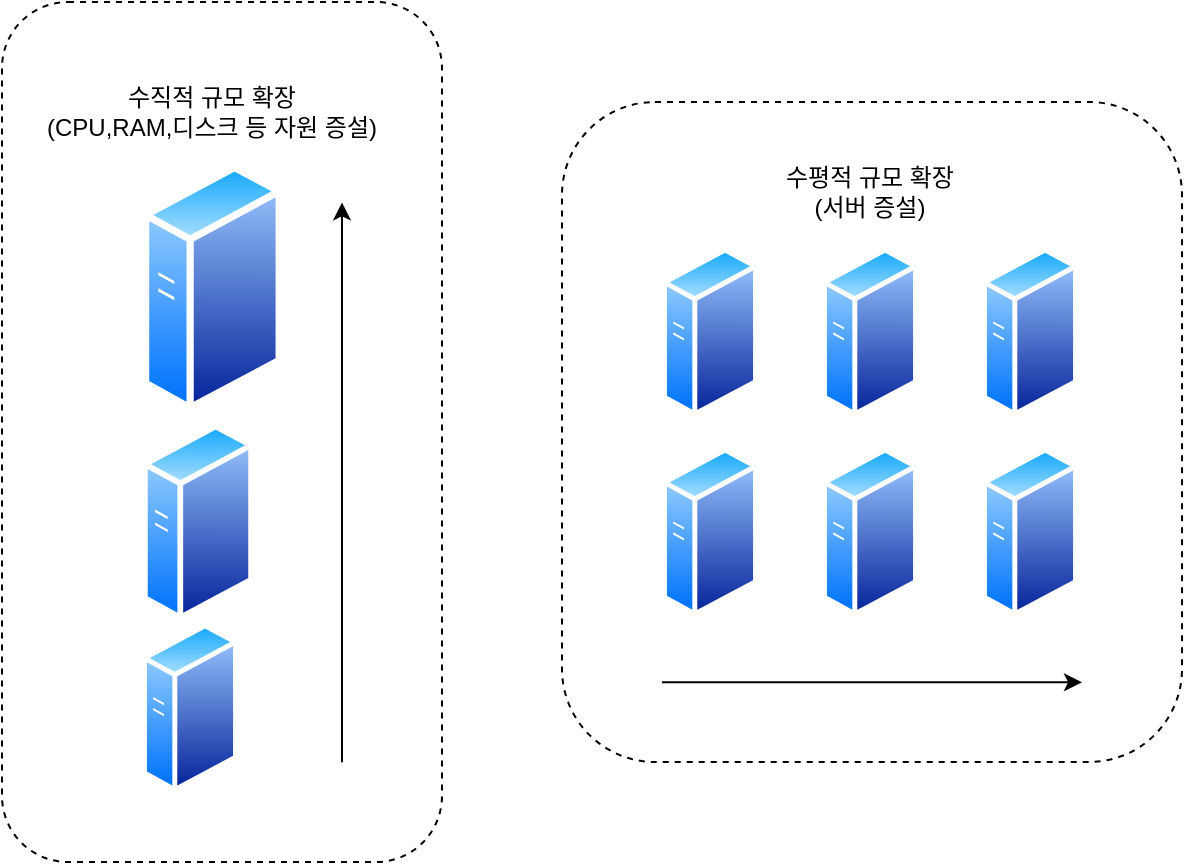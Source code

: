 <mxfile version="26.0.11">
  <diagram name="페이지-1" id="ehOCYG6xozT-G77v_sDz">
    <mxGraphModel dx="1434" dy="772" grid="1" gridSize="10" guides="1" tooltips="1" connect="1" arrows="1" fold="1" page="1" pageScale="1" pageWidth="827" pageHeight="1169" math="0" shadow="0">
      <root>
        <mxCell id="0" />
        <mxCell id="1" parent="0" />
        <mxCell id="lkDHEoTyCImBmx_JQBj4-23" value="" style="rounded=1;whiteSpace=wrap;html=1;dashed=1;" vertex="1" parent="1">
          <mxGeometry x="430" y="70" width="310" height="330" as="geometry" />
        </mxCell>
        <mxCell id="lkDHEoTyCImBmx_JQBj4-1" value="" style="rounded=1;whiteSpace=wrap;html=1;dashed=1;" vertex="1" parent="1">
          <mxGeometry x="150" y="20" width="220" height="430" as="geometry" />
        </mxCell>
        <mxCell id="lkDHEoTyCImBmx_JQBj4-2" value="" style="image;aspect=fixed;perimeter=ellipsePerimeter;html=1;align=center;shadow=0;dashed=0;spacingTop=3;image=img/lib/active_directory/generic_server.svg;" vertex="1" parent="1">
          <mxGeometry x="220" y="330" width="48" height="85.71" as="geometry" />
        </mxCell>
        <mxCell id="lkDHEoTyCImBmx_JQBj4-3" value="" style="image;aspect=fixed;perimeter=ellipsePerimeter;html=1;align=center;shadow=0;dashed=0;spacingTop=3;image=img/lib/active_directory/generic_server.svg;" vertex="1" parent="1">
          <mxGeometry x="220" y="230" width="56" height="100" as="geometry" />
        </mxCell>
        <mxCell id="lkDHEoTyCImBmx_JQBj4-4" value="" style="image;aspect=fixed;perimeter=ellipsePerimeter;html=1;align=center;shadow=0;dashed=0;spacingTop=3;image=img/lib/active_directory/generic_server.svg;" vertex="1" parent="1">
          <mxGeometry x="220" y="100" width="70.4" height="125.71" as="geometry" />
        </mxCell>
        <mxCell id="lkDHEoTyCImBmx_JQBj4-11" value="" style="endArrow=classic;html=1;rounded=0;exitX=0.339;exitY=0.884;exitDx=0;exitDy=0;exitPerimeter=0;entryX=0.339;entryY=0.233;entryDx=0;entryDy=0;entryPerimeter=0;" edge="1" parent="1">
          <mxGeometry width="50" height="50" relative="1" as="geometry">
            <mxPoint x="320.0" y="400.12" as="sourcePoint" />
            <mxPoint x="320.0" y="120.19" as="targetPoint" />
          </mxGeometry>
        </mxCell>
        <mxCell id="lkDHEoTyCImBmx_JQBj4-13" value="수직적 규모 확장&lt;div&gt;(CPU,RAM,디스크 등 자원 증설)&lt;/div&gt;" style="text;html=1;align=center;verticalAlign=middle;whiteSpace=wrap;rounded=0;" vertex="1" parent="1">
          <mxGeometry x="165.4" y="60" width="179.6" height="30" as="geometry" />
        </mxCell>
        <mxCell id="lkDHEoTyCImBmx_JQBj4-15" value="" style="image;aspect=fixed;perimeter=ellipsePerimeter;html=1;align=center;shadow=0;dashed=0;spacingTop=3;image=img/lib/active_directory/generic_server.svg;" vertex="1" parent="1">
          <mxGeometry x="480" y="142.14" width="48" height="85.71" as="geometry" />
        </mxCell>
        <mxCell id="lkDHEoTyCImBmx_JQBj4-16" value="" style="image;aspect=fixed;perimeter=ellipsePerimeter;html=1;align=center;shadow=0;dashed=0;spacingTop=3;image=img/lib/active_directory/generic_server.svg;" vertex="1" parent="1">
          <mxGeometry x="560" y="142.14" width="48" height="85.71" as="geometry" />
        </mxCell>
        <mxCell id="lkDHEoTyCImBmx_JQBj4-17" value="" style="image;aspect=fixed;perimeter=ellipsePerimeter;html=1;align=center;shadow=0;dashed=0;spacingTop=3;image=img/lib/active_directory/generic_server.svg;" vertex="1" parent="1">
          <mxGeometry x="640" y="142.14" width="48" height="85.71" as="geometry" />
        </mxCell>
        <mxCell id="lkDHEoTyCImBmx_JQBj4-18" value="" style="image;aspect=fixed;perimeter=ellipsePerimeter;html=1;align=center;shadow=0;dashed=0;spacingTop=3;image=img/lib/active_directory/generic_server.svg;" vertex="1" parent="1">
          <mxGeometry x="480" y="242.14" width="48" height="85.71" as="geometry" />
        </mxCell>
        <mxCell id="lkDHEoTyCImBmx_JQBj4-19" value="" style="image;aspect=fixed;perimeter=ellipsePerimeter;html=1;align=center;shadow=0;dashed=0;spacingTop=3;image=img/lib/active_directory/generic_server.svg;" vertex="1" parent="1">
          <mxGeometry x="560" y="242.14" width="48" height="85.71" as="geometry" />
        </mxCell>
        <mxCell id="lkDHEoTyCImBmx_JQBj4-20" value="" style="image;aspect=fixed;perimeter=ellipsePerimeter;html=1;align=center;shadow=0;dashed=0;spacingTop=3;image=img/lib/active_directory/generic_server.svg;" vertex="1" parent="1">
          <mxGeometry x="640" y="242.14" width="48" height="85.71" as="geometry" />
        </mxCell>
        <mxCell id="lkDHEoTyCImBmx_JQBj4-21" value="" style="endArrow=classic;html=1;rounded=0;exitX=0.518;exitY=0.791;exitDx=0;exitDy=0;exitPerimeter=0;entryX=0.893;entryY=0.791;entryDx=0;entryDy=0;entryPerimeter=0;" edge="1" parent="1">
          <mxGeometry width="50" height="50" relative="1" as="geometry">
            <mxPoint x="480.0" y="360.13" as="sourcePoint" />
            <mxPoint x="690.0" y="360.13" as="targetPoint" />
          </mxGeometry>
        </mxCell>
        <mxCell id="lkDHEoTyCImBmx_JQBj4-22" value="수평적 규모 확장&lt;div&gt;(서버 증설)&lt;/div&gt;" style="text;html=1;align=center;verticalAlign=middle;whiteSpace=wrap;rounded=0;" vertex="1" parent="1">
          <mxGeometry x="494.2" y="100" width="179.6" height="30" as="geometry" />
        </mxCell>
      </root>
    </mxGraphModel>
  </diagram>
</mxfile>
